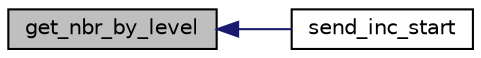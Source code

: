 digraph "get_nbr_by_level"
{
  edge [fontname="Helvetica",fontsize="10",labelfontname="Helvetica",labelfontsize="10"];
  node [fontname="Helvetica",fontsize="10",shape=record];
  rankdir="LR";
  Node22 [label="get_nbr_by_level",height=0.2,width=0.4,color="black", fillcolor="grey75", style="filled", fontcolor="black"];
  Node22 -> Node23 [dir="back",color="midnightblue",fontsize="10",style="solid",fontname="Helvetica"];
  Node23 [label="send_inc_start",height=0.2,width=0.4,color="black", fillcolor="white", style="filled",URL="$cmd__fcts_8h.html#a3cc28257b3cc89252bc69f9605743670"];
}
